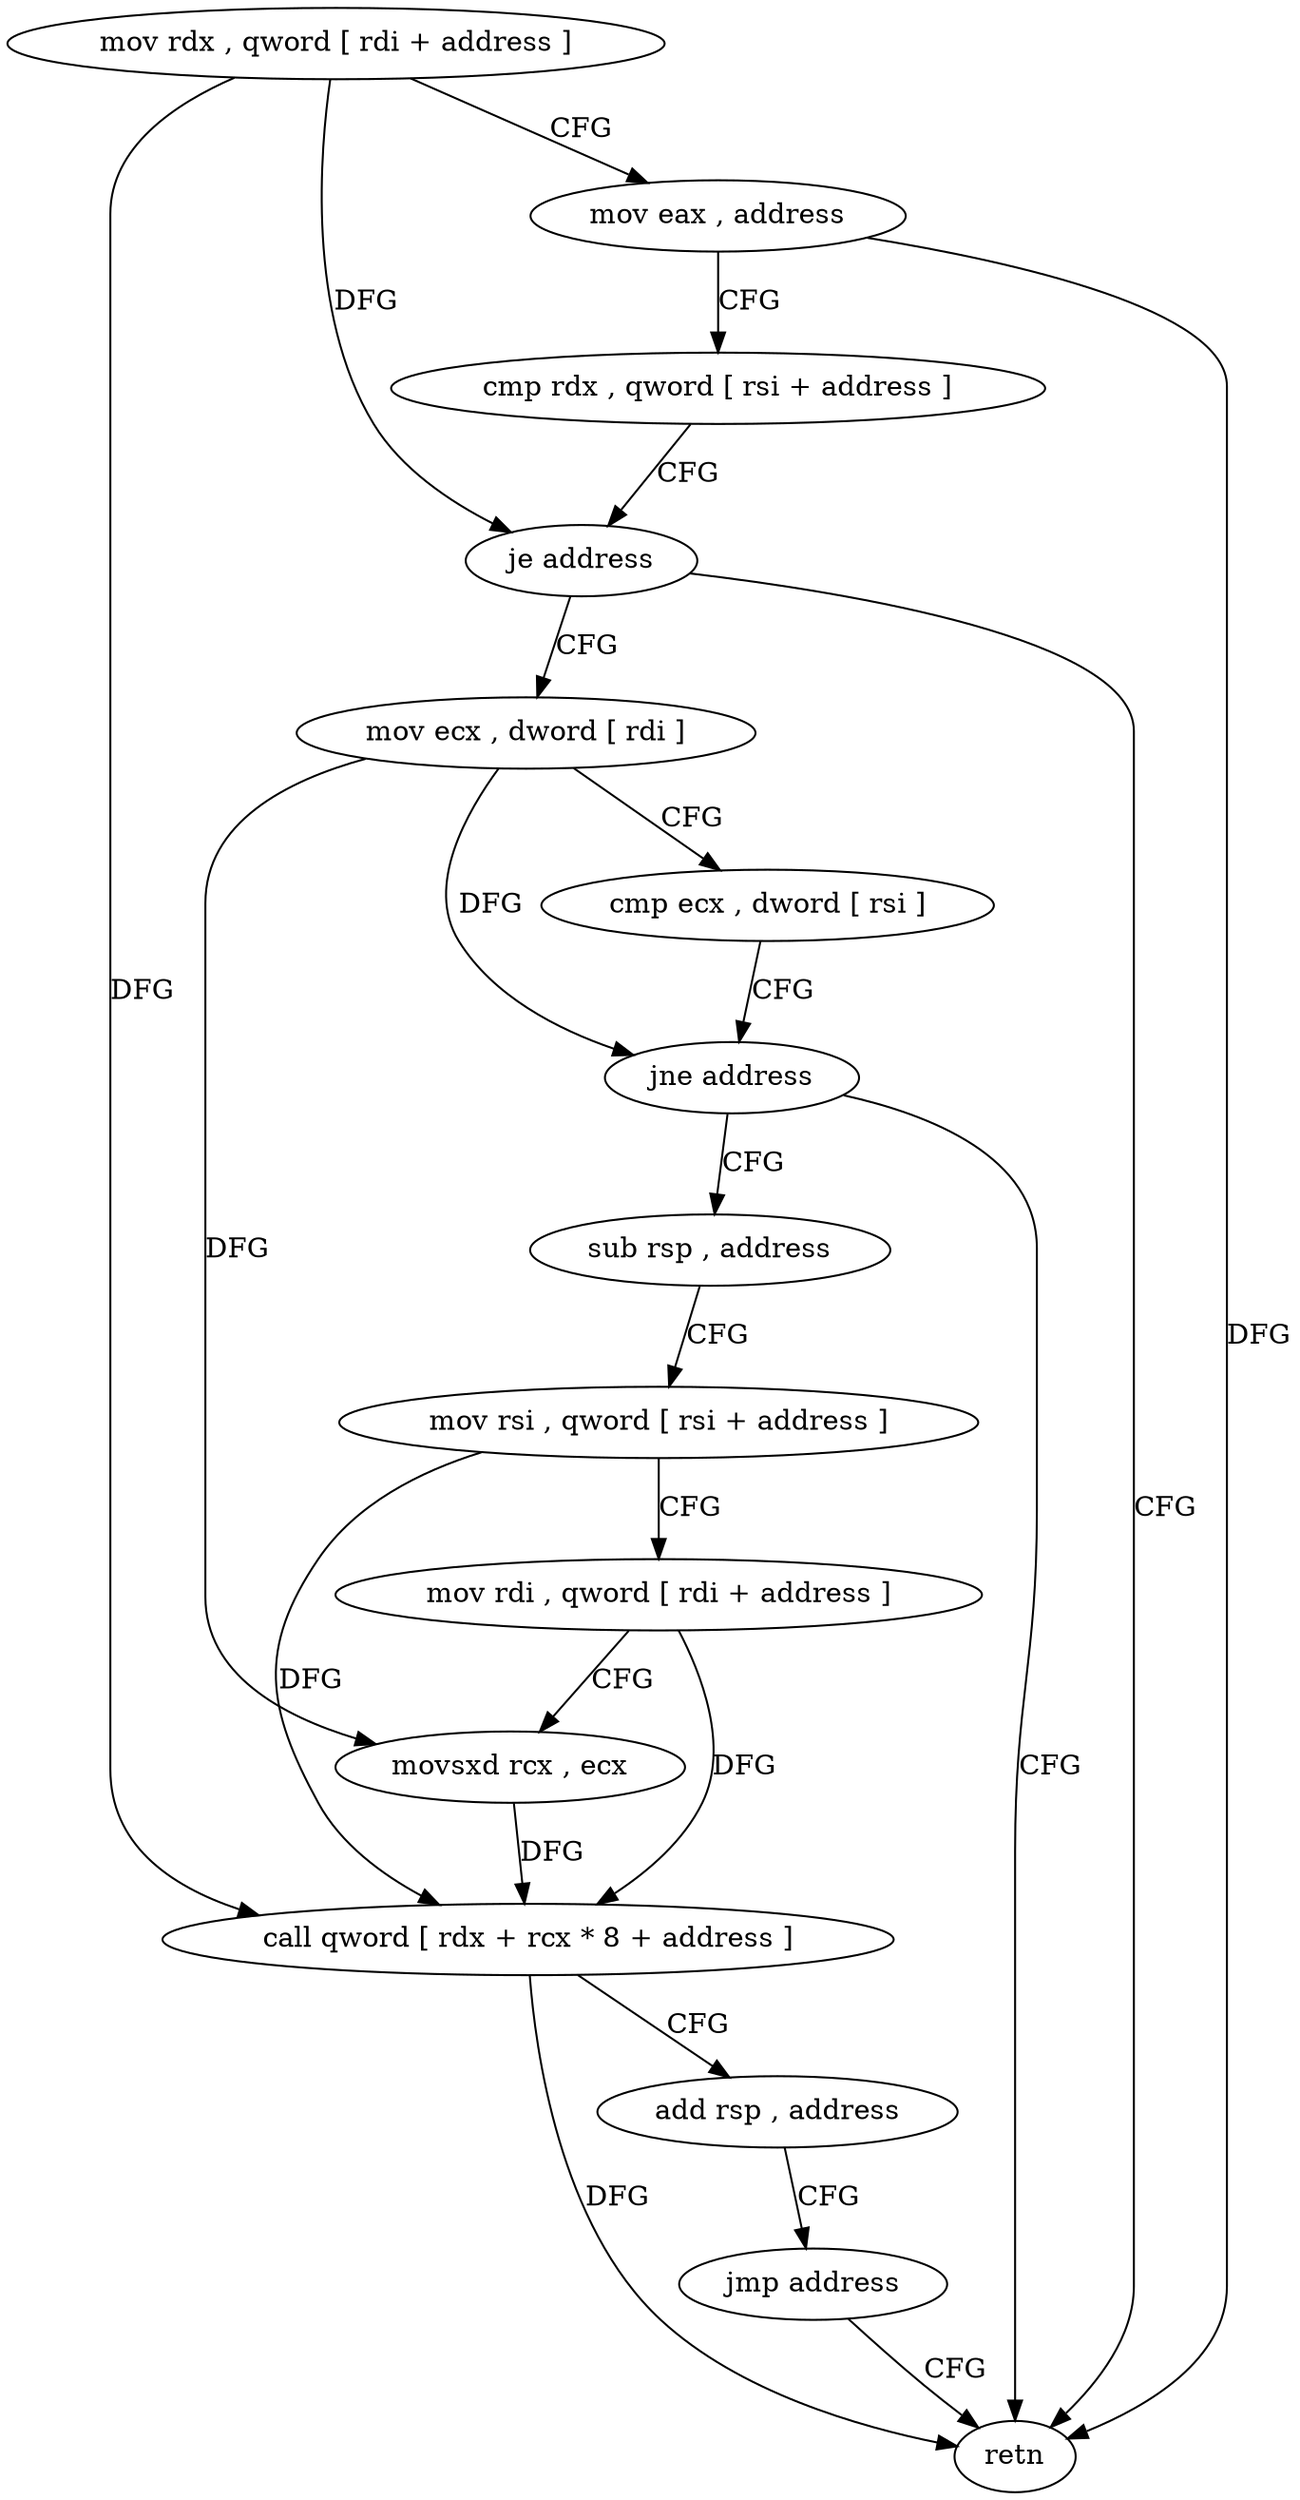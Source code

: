digraph "func" {
"76956" [label = "mov rdx , qword [ rdi + address ]" ]
"76960" [label = "mov eax , address" ]
"76965" [label = "cmp rdx , qword [ rsi + address ]" ]
"76969" [label = "je address" ]
"76973" [label = "mov ecx , dword [ rdi ]" ]
"76971" [label = "retn" ]
"76975" [label = "cmp ecx , dword [ rsi ]" ]
"76977" [label = "jne address" ]
"76979" [label = "sub rsp , address" ]
"76983" [label = "mov rsi , qword [ rsi + address ]" ]
"76987" [label = "mov rdi , qword [ rdi + address ]" ]
"76991" [label = "movsxd rcx , ecx" ]
"76994" [label = "call qword [ rdx + rcx * 8 + address ]" ]
"76998" [label = "add rsp , address" ]
"77002" [label = "jmp address" ]
"76956" -> "76960" [ label = "CFG" ]
"76956" -> "76969" [ label = "DFG" ]
"76956" -> "76994" [ label = "DFG" ]
"76960" -> "76965" [ label = "CFG" ]
"76960" -> "76971" [ label = "DFG" ]
"76965" -> "76969" [ label = "CFG" ]
"76969" -> "76973" [ label = "CFG" ]
"76969" -> "76971" [ label = "CFG" ]
"76973" -> "76975" [ label = "CFG" ]
"76973" -> "76977" [ label = "DFG" ]
"76973" -> "76991" [ label = "DFG" ]
"76975" -> "76977" [ label = "CFG" ]
"76977" -> "76971" [ label = "CFG" ]
"76977" -> "76979" [ label = "CFG" ]
"76979" -> "76983" [ label = "CFG" ]
"76983" -> "76987" [ label = "CFG" ]
"76983" -> "76994" [ label = "DFG" ]
"76987" -> "76991" [ label = "CFG" ]
"76987" -> "76994" [ label = "DFG" ]
"76991" -> "76994" [ label = "DFG" ]
"76994" -> "76998" [ label = "CFG" ]
"76994" -> "76971" [ label = "DFG" ]
"76998" -> "77002" [ label = "CFG" ]
"77002" -> "76971" [ label = "CFG" ]
}
